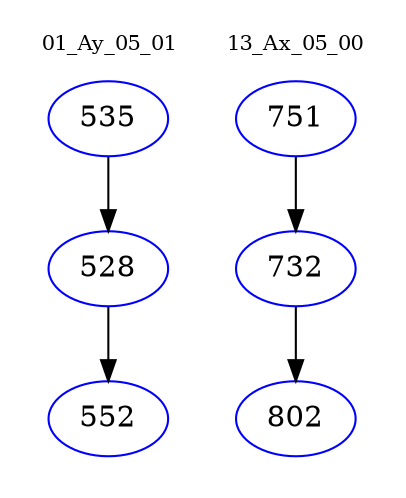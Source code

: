 digraph{
subgraph cluster_0 {
color = white
label = "01_Ay_05_01";
fontsize=10;
T0_535 [label="535", color="blue"]
T0_535 -> T0_528 [color="black"]
T0_528 [label="528", color="blue"]
T0_528 -> T0_552 [color="black"]
T0_552 [label="552", color="blue"]
}
subgraph cluster_1 {
color = white
label = "13_Ax_05_00";
fontsize=10;
T1_751 [label="751", color="blue"]
T1_751 -> T1_732 [color="black"]
T1_732 [label="732", color="blue"]
T1_732 -> T1_802 [color="black"]
T1_802 [label="802", color="blue"]
}
}
